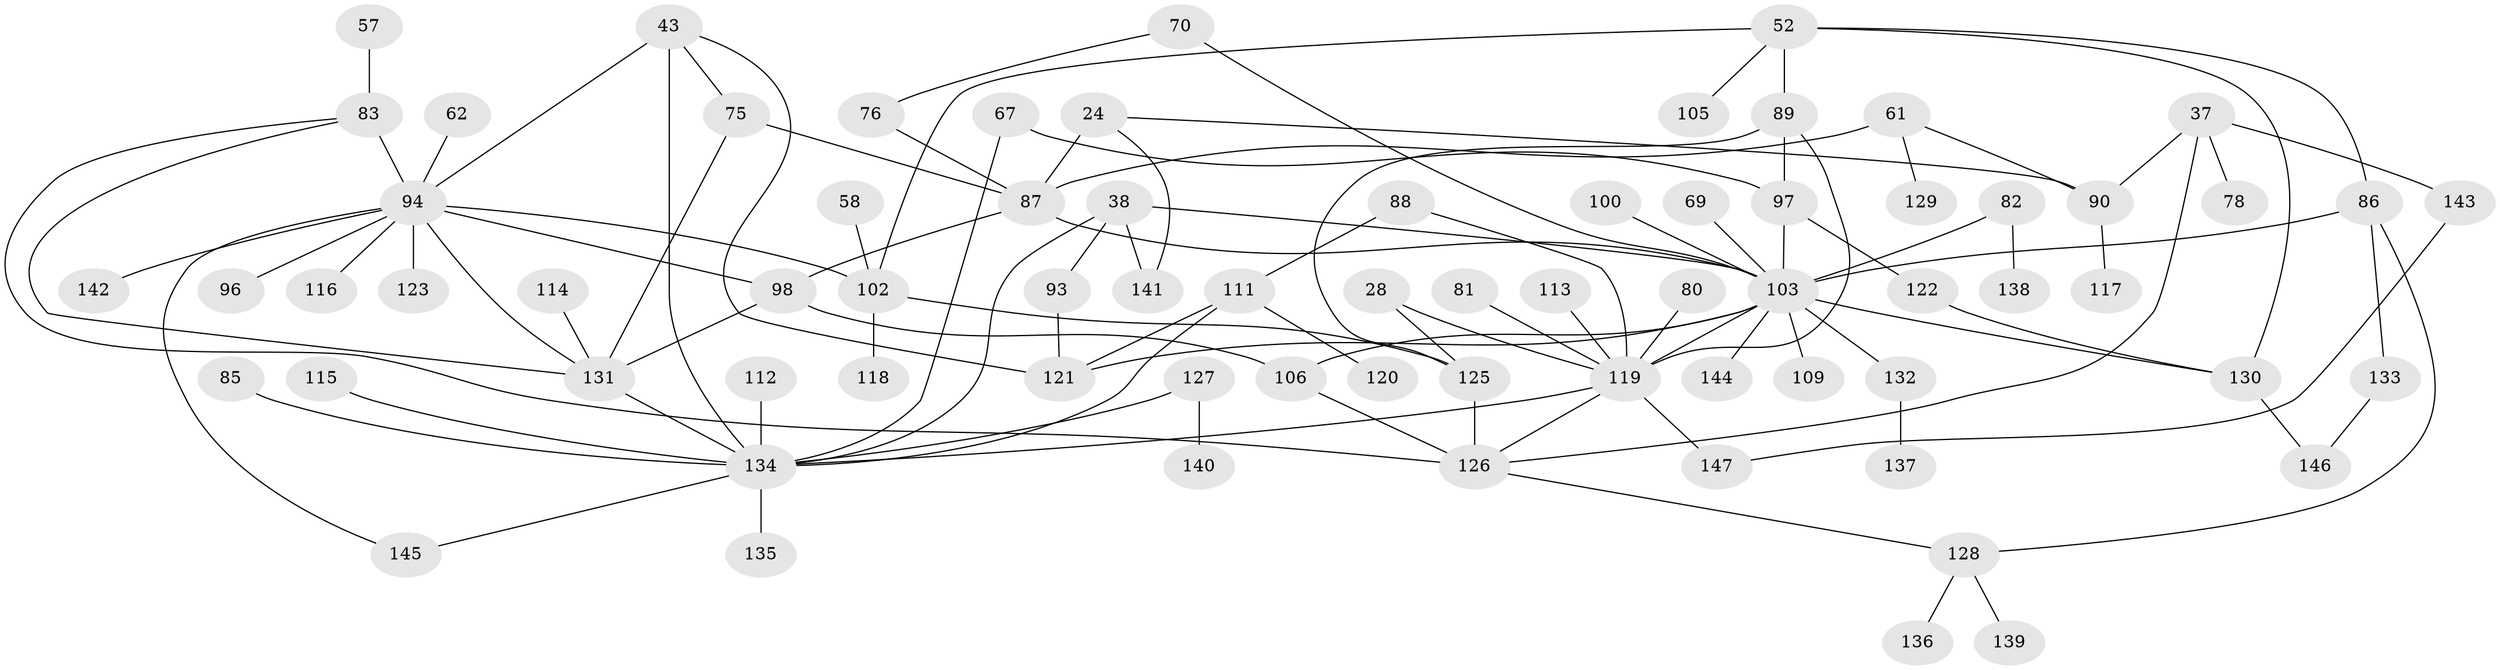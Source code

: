 // original degree distribution, {8: 0.013605442176870748, 4: 0.19727891156462585, 7: 0.006802721088435374, 3: 0.19727891156462585, 5: 0.05442176870748299, 2: 0.23809523809523808, 6: 0.02040816326530612, 1: 0.272108843537415}
// Generated by graph-tools (version 1.1) at 2025/42/03/09/25 04:42:25]
// undirected, 73 vertices, 103 edges
graph export_dot {
graph [start="1"]
  node [color=gray90,style=filled];
  24 [super="+13"];
  28 [super="+21"];
  37 [super="+26"];
  38;
  43 [super="+32"];
  52;
  57;
  58;
  61;
  62;
  67;
  69;
  70;
  75 [super="+30"];
  76;
  78;
  80;
  81;
  82;
  83 [super="+42+74"];
  85;
  86;
  87 [super="+11+77+25"];
  88;
  89 [super="+44"];
  90;
  93;
  94 [super="+29+73"];
  96;
  97 [super="+49"];
  98 [super="+51+14"];
  100;
  102 [super="+68+54"];
  103 [super="+41+9"];
  105;
  106 [super="+15"];
  109;
  111 [super="+53+40"];
  112;
  113;
  114;
  115;
  116;
  117;
  118;
  119 [super="+23+66+63+101+107"];
  120;
  121 [super="+72"];
  122;
  123;
  125 [super="+34+99"];
  126 [super="+36+124"];
  127;
  128;
  129;
  130 [super="+64+71"];
  131 [super="+31+95"];
  132;
  133;
  134 [super="+17+55+91+84"];
  135;
  136;
  137;
  138;
  139;
  140;
  141;
  142;
  143;
  144;
  145 [super="+108+110"];
  146;
  147;
  24 -- 90;
  24 -- 141;
  24 -- 87 [weight=3];
  28 -- 125;
  28 -- 119;
  37 -- 90;
  37 -- 126;
  37 -- 78;
  37 -- 143;
  38 -- 141;
  38 -- 93;
  38 -- 103;
  38 -- 134;
  43 -- 121;
  43 -- 94;
  43 -- 134 [weight=2];
  43 -- 75;
  52 -- 105;
  52 -- 86;
  52 -- 89 [weight=2];
  52 -- 130;
  52 -- 102;
  57 -- 83;
  58 -- 102;
  61 -- 90;
  61 -- 129;
  61 -- 87 [weight=2];
  62 -- 94;
  67 -- 97;
  67 -- 134;
  69 -- 103;
  70 -- 76;
  70 -- 103;
  75 -- 131;
  75 -- 87;
  76 -- 87;
  80 -- 119;
  81 -- 119;
  82 -- 138;
  82 -- 103;
  83 -- 94 [weight=3];
  83 -- 131;
  83 -- 126;
  85 -- 134;
  86 -- 128;
  86 -- 133;
  86 -- 103;
  87 -- 98 [weight=3];
  87 -- 103;
  88 -- 111;
  88 -- 119;
  89 -- 125 [weight=2];
  89 -- 97;
  89 -- 119;
  90 -- 117;
  93 -- 121;
  94 -- 96;
  94 -- 98 [weight=2];
  94 -- 102;
  94 -- 142;
  94 -- 116;
  94 -- 123;
  94 -- 131 [weight=2];
  94 -- 145;
  97 -- 103;
  97 -- 122;
  98 -- 131 [weight=3];
  98 -- 106;
  100 -- 103;
  102 -- 125;
  102 -- 118;
  103 -- 121 [weight=3];
  103 -- 144;
  103 -- 109;
  103 -- 132;
  103 -- 119 [weight=3];
  103 -- 130;
  103 -- 106;
  106 -- 126;
  111 -- 121;
  111 -- 134 [weight=2];
  111 -- 120;
  112 -- 134;
  113 -- 119;
  114 -- 131;
  115 -- 134;
  119 -- 126;
  119 -- 134;
  119 -- 147;
  122 -- 130;
  125 -- 126 [weight=2];
  126 -- 128;
  127 -- 140;
  127 -- 134;
  128 -- 136;
  128 -- 139;
  130 -- 146;
  131 -- 134;
  132 -- 137;
  133 -- 146;
  134 -- 145;
  134 -- 135;
  143 -- 147;
}
